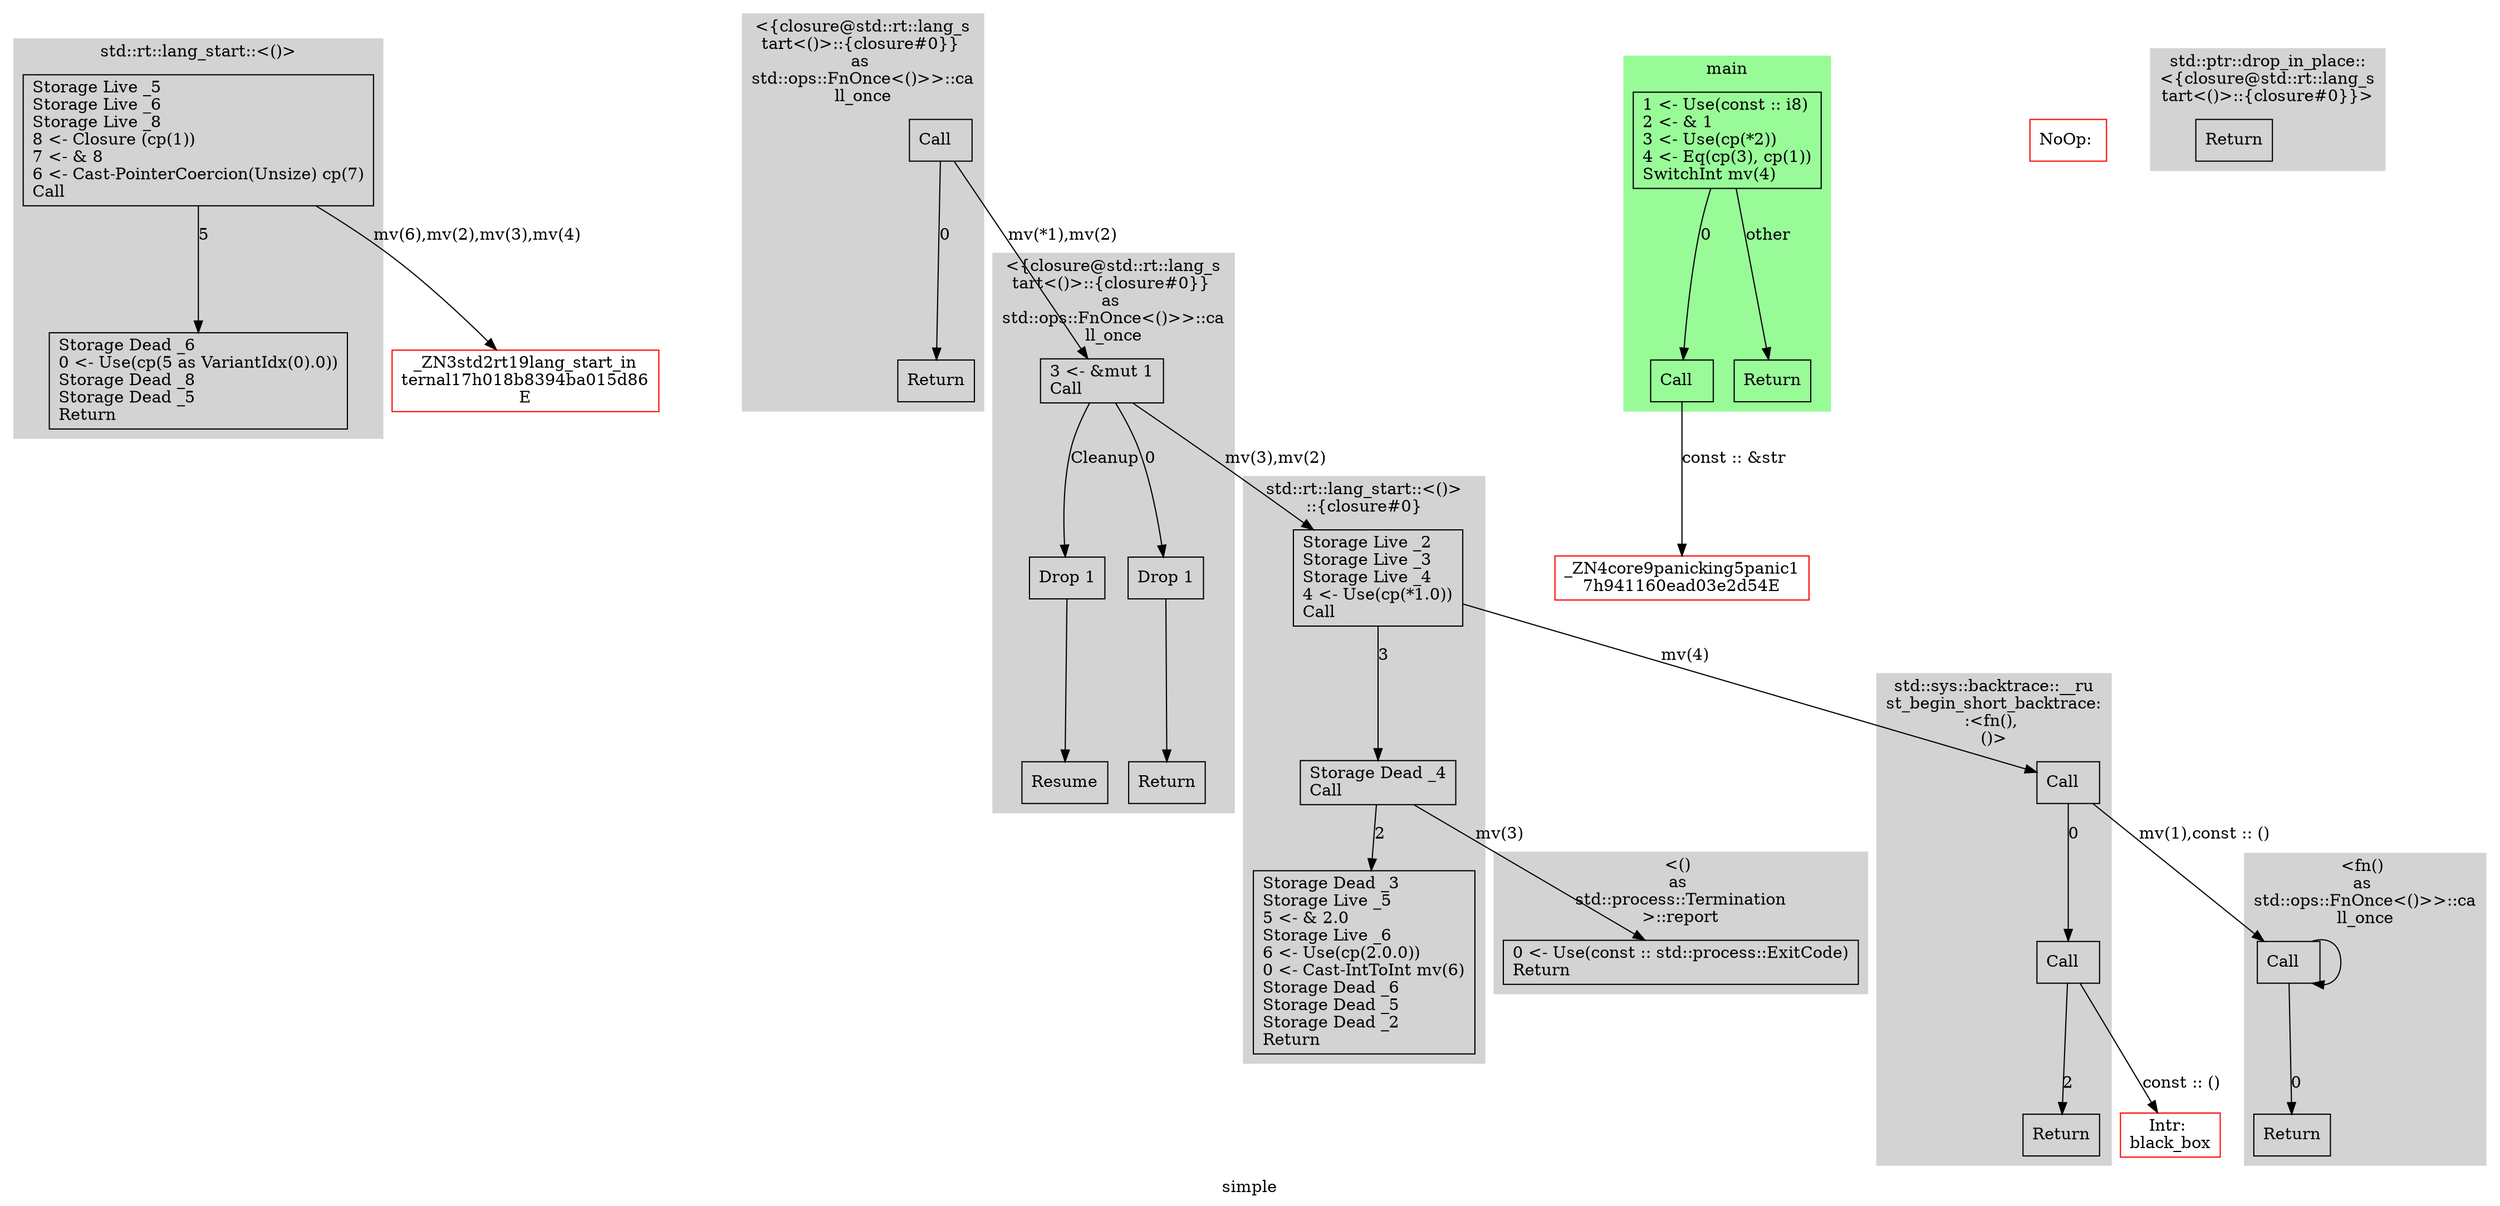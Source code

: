 digraph {
  label="simple";
  node [shape=rectangle];
  Xc987e5ecea6cc82b_0 [label="_ZN3std2rt19lang_start_in\nternal17h018b8394ba015d86\nE", color=red];
  X3c6542d96320ad67_0 [label="Intr: \nblack_box", color=red];
  Xac08878333d72e42_0 [label="_ZN4core9panicking5panic1\n7h941160ead03e2d54E", color=red];
  X8b0ac2e54b9a91_0 [label="NoOp: ", color=red];
  subgraph cluster_0 {
    label="<() \nas \nstd::process::Termination\n>::report";
    style="filled";
    color=lightgray;
    X4af6e702c49b2819_0 [label="0 <- Use(const :: std::process::ExitCode)\lReturn\l"];
  }
  subgraph cluster_1 {
    label="std::rt::lang_start::<()>";
    style="filled";
    color=lightgray;
    Xd4751a0bfa93e011_0 -> Xd4751a0bfa93e011_1 [label="5"];
    Xd4751a0bfa93e011_0 [label="Storage Live _5\lStorage Live _6\lStorage Live _8\l8 <- Closure (cp(1))\l7 <- & 8\l6 <- Cast-PointerCoercion(Unsize) cp(7)\lCall\l"];
    Xd4751a0bfa93e011_1 [label="Storage Dead _6\l0 <- Use(cp(5 as VariantIdx(0).0))\lStorage Dead _8\lStorage Dead _5\lReturn\l"];
  }
  Xd4751a0bfa93e011_0 -> Xc987e5ecea6cc82b_0 [label="mv(6),mv(2),mv(3),mv(4)"];
  subgraph cluster_2 {
    label="<{closure@std::rt::lang_s\ntart<()>::{closure#0}} \nas \nstd::ops::FnOnce<()>>::ca\nll_once";
    style="filled";
    color=lightgray;
    Xa9b61f901a7d3753_0 -> Xa9b61f901a7d3753_3 [label="Cleanup"];
    Xa9b61f901a7d3753_0 -> Xa9b61f901a7d3753_1 [label="0"];
    Xa9b61f901a7d3753_0 [label="3 <- &mut 1\lCall\l"];
    Xa9b61f901a7d3753_1 -> Xa9b61f901a7d3753_2;
    Xa9b61f901a7d3753_1 [label="Drop 1\l"];
    Xa9b61f901a7d3753_2 [label="Return\l"];
    Xa9b61f901a7d3753_3 -> Xa9b61f901a7d3753_4;
    Xa9b61f901a7d3753_3 [label="Drop 1\l"];
    Xa9b61f901a7d3753_4 [label="Resume\l"];
  }
  Xa9b61f901a7d3753_0 -> X6478806ef92408be_0 [label="mv(3),mv(2)"];
  subgraph cluster_3 {
    label="<{closure@std::rt::lang_s\ntart<()>::{closure#0}} \nas \nstd::ops::FnOnce<()>>::ca\nll_once";
    style="filled";
    color=lightgray;
    Xdbf5b6a01188feab_0 -> Xdbf5b6a01188feab_1 [label="0"];
    Xdbf5b6a01188feab_0 [label="Call\l"];
    Xdbf5b6a01188feab_1 [label="Return\l"];
  }
  Xdbf5b6a01188feab_0 -> Xa9b61f901a7d3753_0 [label="mv(*1),mv(2)"];
  subgraph cluster_4 {
    label="std::sys::backtrace::__ru\nst_begin_short_backtrace:\n:<fn(), \n()>";
    style="filled";
    color=lightgray;
    Xdfbfd33c57cd4b42_0 -> Xdfbfd33c57cd4b42_1 [label="0"];
    Xdfbfd33c57cd4b42_0 [label="Call\l"];
    Xdfbfd33c57cd4b42_1 -> Xdfbfd33c57cd4b42_2 [label="2"];
    Xdfbfd33c57cd4b42_1 [label="Call\l"];
    Xdfbfd33c57cd4b42_2 [label="Return\l"];
  }
  Xdfbfd33c57cd4b42_0 -> Xa4d0dcc36c9c8ee4_0 [label="mv(1),const :: ()"];
  Xdfbfd33c57cd4b42_1 -> X3c6542d96320ad67_0 [label="const :: ()"];
  subgraph cluster_5 {
    label="<fn() \nas \nstd::ops::FnOnce<()>>::ca\nll_once";
    style="filled";
    color=lightgray;
    Xa4d0dcc36c9c8ee4_0 -> Xa4d0dcc36c9c8ee4_1 [label="0"];
    Xa4d0dcc36c9c8ee4_0 [label="Call\l"];
    Xa4d0dcc36c9c8ee4_1 [label="Return\l"];
  }
  Xa4d0dcc36c9c8ee4_0 -> Xa4d0dcc36c9c8ee4_0: 1 [label=""];
  subgraph cluster_6 {
    label="std::rt::lang_start::<()>\n::{closure#0}";
    style="filled";
    color=lightgray;
    X6478806ef92408be_0 -> X6478806ef92408be_1 [label="3"];
    X6478806ef92408be_0 [label="Storage Live _2\lStorage Live _3\lStorage Live _4\l4 <- Use(cp(*1.0))\lCall\l"];
    X6478806ef92408be_1 -> X6478806ef92408be_2 [label="2"];
    X6478806ef92408be_1 [label="Storage Dead _4\lCall\l"];
    X6478806ef92408be_2 [label="Storage Dead _3\lStorage Live _5\l5 <- & 2.0\lStorage Live _6\l6 <- Use(cp(2.0.0))\l0 <- Cast-IntToInt mv(6)\lStorage Dead _6\lStorage Dead _5\lStorage Dead _2\lReturn\l"];
  }
  X6478806ef92408be_0 -> Xdfbfd33c57cd4b42_0 [label="mv(4)"];
  X6478806ef92408be_1 -> X4af6e702c49b2819_0 [label="mv(3)"];
  subgraph cluster_7 {
    label="std::ptr::drop_in_place::\n<{closure@std::rt::lang_s\ntart<()>::{closure#0}}>";
    style="filled";
    color=lightgray;
    Xac9ab9d11a60e24b_0 [label="Return\l"];
  }
  subgraph cluster_8 {
    label="main";
    style="filled";
    color=palegreen;
    Xed5b6cb48ca16c6d_0 -> Xed5b6cb48ca16c6d_2 [label="0"];
    Xed5b6cb48ca16c6d_0 -> Xed5b6cb48ca16c6d_1 [label="other"];
    Xed5b6cb48ca16c6d_0 [label="1 <- Use(const :: i8)\l2 <- & 1\l3 <- Use(cp(*2))\l4 <- Eq(cp(3), cp(1))\lSwitchInt mv(4)\l"];
    Xed5b6cb48ca16c6d_1 [label="Return\l"];
    Xed5b6cb48ca16c6d_2 [label="Call\l"];
  }
  Xed5b6cb48ca16c6d_2 -> Xac08878333d72e42_0 [label="const :: &str"];
}
